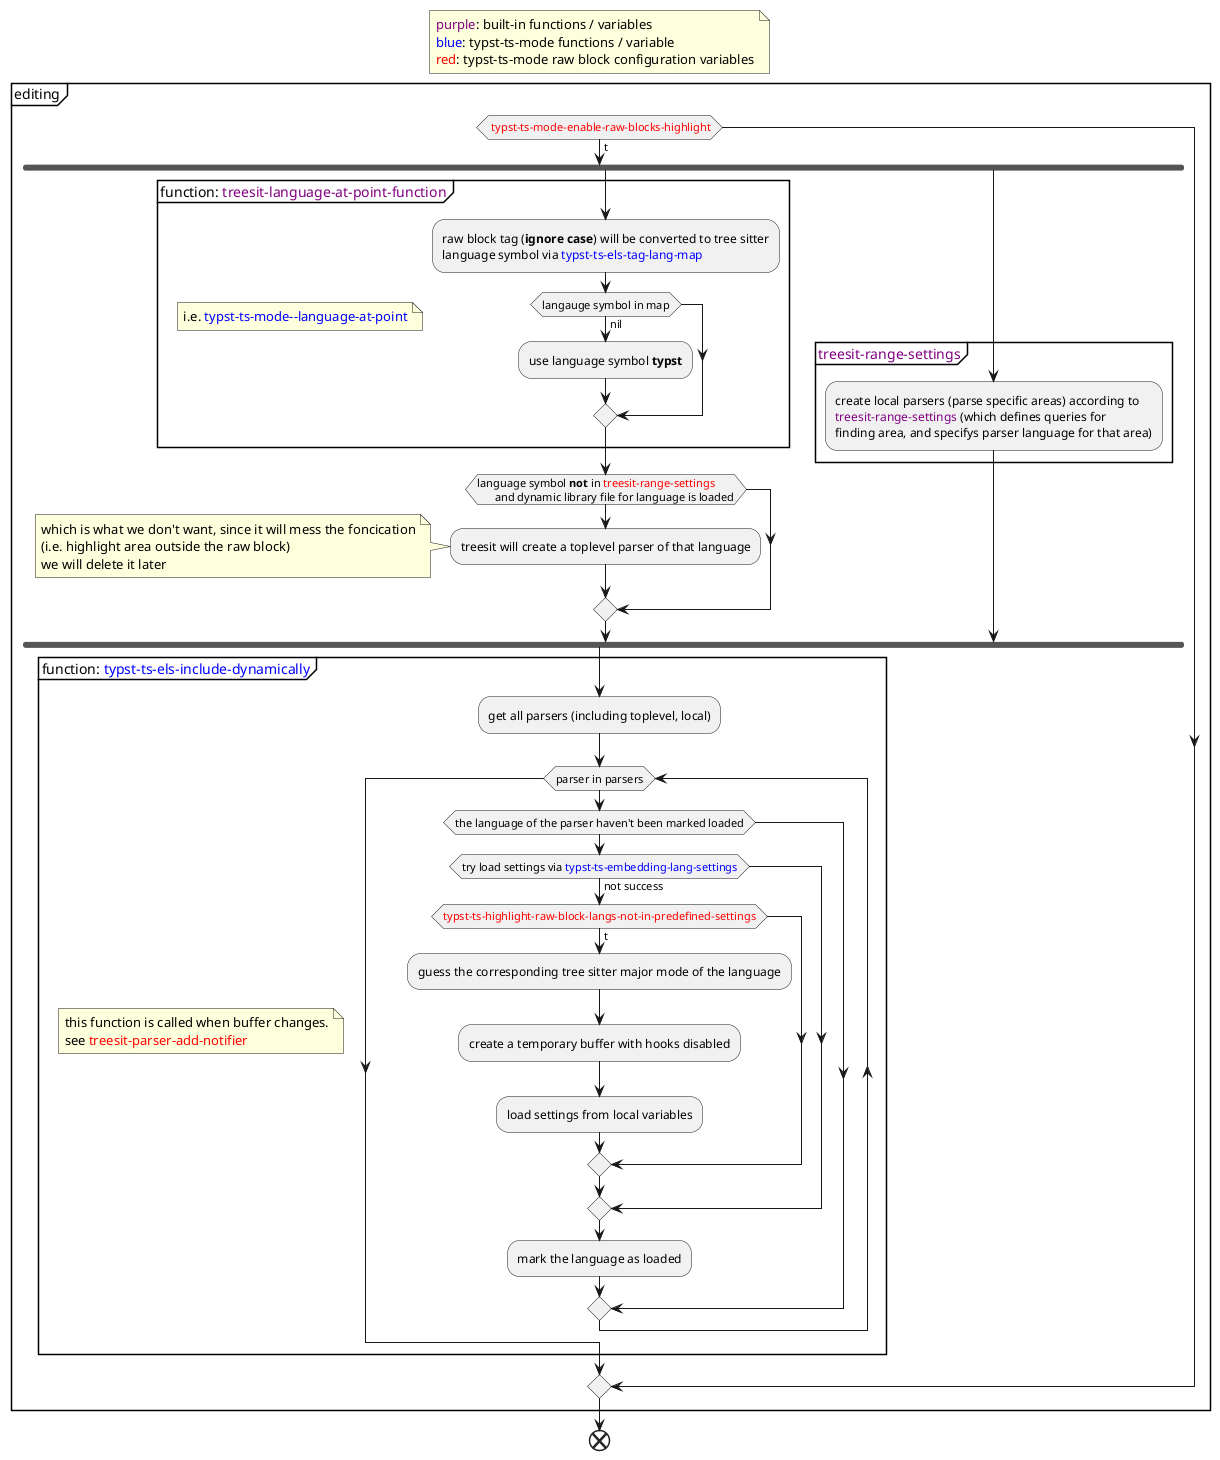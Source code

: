 @startuml

floating note
<color:purple>purple</color>: built-in functions / variables
<color:blue>blue</color>: typst-ts-mode functions / variable
<color:red>red</color>: typst-ts-mode raw block configuration variables
end note

partition editing {
  if (<color:red> typst-ts-mode-enable-raw-blocks-highlight</color>) is (t) then
    fork
      partition function: <color:purple>treesit-language-at-point-function</color> {
        floating note: i.e. <color:blue>typst-ts-mode--language-at-point</color>
        :raw block tag (**ignore case**) will be converted to tree sitter
        language symbol via <color:blue>typst-ts-els-tag-lang-map</color>;
        if (langauge symbol in map) is (nil) then
          :use language symbol **typst**;
        endif
      }

      if (language symbol **not** in <color:red>treesit-range-settings</color>
      and dynamic library file for language is loaded) then
        :treesit will create a toplevel parser of that language;
        note left
          which is what we don't want, since it will mess the foncication
          (i.e. highlight area outside the raw block)
          we will delete it later
        end note
      endif
      
    fork again
      partition <color:purple>treesit-range-settings</color> {
        :create local parsers (parse specific areas) according to
        <color:purple>treesit-range-settings</color> (which defines queries for
        finding area, and specifys parser language for that area);
      }
    end fork

    partition function: <color:blue>typst-ts-els-include-dynamically</color> {
      note
      this function is called when buffer changes.
      see <color:red>treesit-parser-add-notifier</color>
      end note

      :get all parsers (including toplevel, local);

      while (parser in parsers)
        if (the language of the parser haven't been marked loaded) then
          if (try load settings via <color:blue>typst-ts-embedding-lang-settings</color>) is (not success) then
            if (<color:red>typst-ts-highlight-raw-block-langs-not-in-predefined-settings</color>) is (t) then
              :guess the corresponding tree sitter major mode of the language;
              :create a temporary buffer with hooks disabled;
              :load settings from local variables;
            endif
          endif
          :mark the language as loaded;
        endif
      endwhile
    }
  endif
}

end
@enduml
